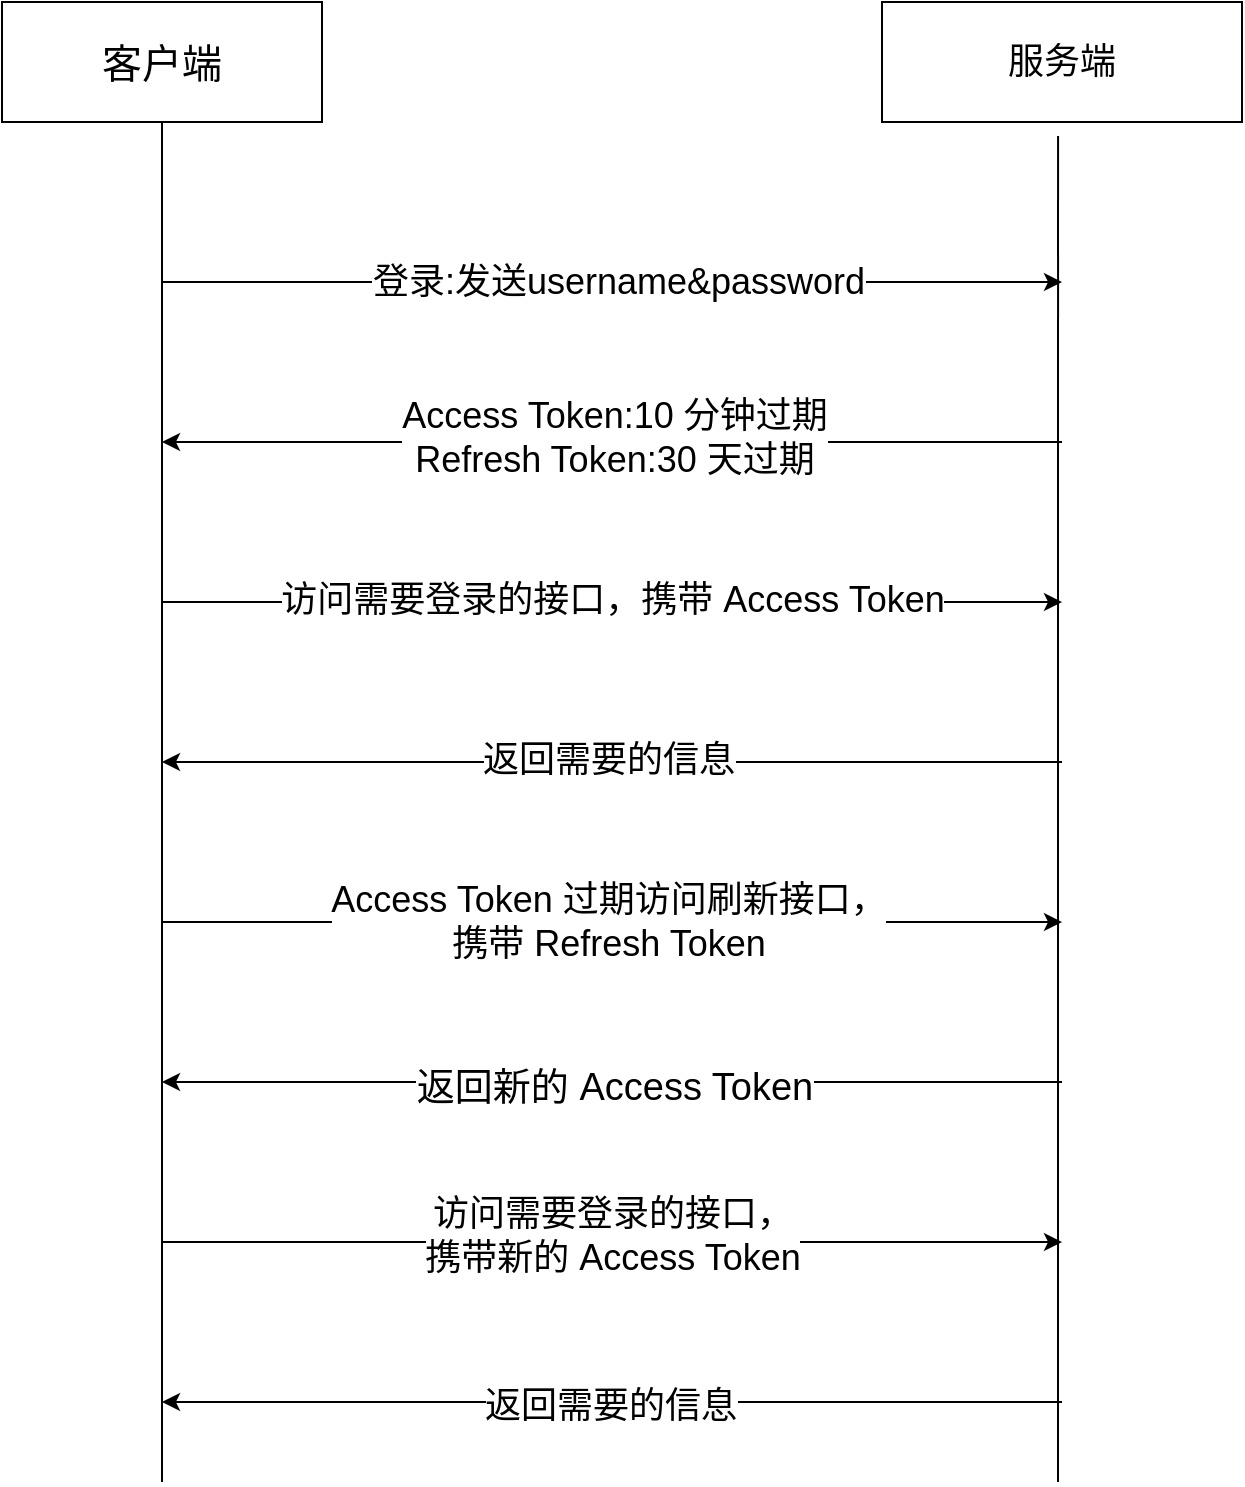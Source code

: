 <mxfile version="24.6.3" type="github">
  <diagram name="Page-1" id="fLih3hWBr7BtkFbt2Pia">
    <mxGraphModel dx="2074" dy="1098" grid="1" gridSize="10" guides="1" tooltips="1" connect="1" arrows="1" fold="1" page="1" pageScale="1" pageWidth="827" pageHeight="1169" math="0" shadow="0">
      <root>
        <mxCell id="0" />
        <mxCell id="1" parent="0" />
        <mxCell id="mQ9w4U94Cl6M7EUivwOg-1" value="&lt;font style=&quot;font-size: 20px;&quot;&gt;客户端&lt;/font&gt;" style="rounded=0;whiteSpace=wrap;html=1;" vertex="1" parent="1">
          <mxGeometry x="60" y="260" width="160" height="60" as="geometry" />
        </mxCell>
        <mxCell id="mQ9w4U94Cl6M7EUivwOg-2" value="&lt;font style=&quot;font-size: 18px;&quot;&gt;服务端&lt;/font&gt;" style="rounded=0;whiteSpace=wrap;html=1;" vertex="1" parent="1">
          <mxGeometry x="500" y="260" width="180" height="60" as="geometry" />
        </mxCell>
        <mxCell id="mQ9w4U94Cl6M7EUivwOg-3" value="" style="endArrow=none;html=1;rounded=0;entryX=0.5;entryY=1;entryDx=0;entryDy=0;" edge="1" parent="1" target="mQ9w4U94Cl6M7EUivwOg-1">
          <mxGeometry width="50" height="50" relative="1" as="geometry">
            <mxPoint x="140" y="1000" as="sourcePoint" />
            <mxPoint x="140" y="330" as="targetPoint" />
          </mxGeometry>
        </mxCell>
        <mxCell id="mQ9w4U94Cl6M7EUivwOg-4" value="" style="endArrow=none;html=1;rounded=0;entryX=0.489;entryY=1.117;entryDx=0;entryDy=0;entryPerimeter=0;" edge="1" parent="1" target="mQ9w4U94Cl6M7EUivwOg-2">
          <mxGeometry width="50" height="50" relative="1" as="geometry">
            <mxPoint x="588" y="1000" as="sourcePoint" />
            <mxPoint x="150" y="330" as="targetPoint" />
          </mxGeometry>
        </mxCell>
        <mxCell id="mQ9w4U94Cl6M7EUivwOg-5" value="" style="endArrow=classic;html=1;rounded=0;" edge="1" parent="1">
          <mxGeometry width="50" height="50" relative="1" as="geometry">
            <mxPoint x="140" y="400" as="sourcePoint" />
            <mxPoint x="590" y="400" as="targetPoint" />
          </mxGeometry>
        </mxCell>
        <mxCell id="mQ9w4U94Cl6M7EUivwOg-13" value="&lt;font style=&quot;font-size: 18px;&quot;&gt;登录:发送username&amp;amp;password&lt;/font&gt;" style="edgeLabel;html=1;align=center;verticalAlign=middle;resizable=0;points=[];" vertex="1" connectable="0" parent="mQ9w4U94Cl6M7EUivwOg-5">
          <mxGeometry x="0.013" relative="1" as="geometry">
            <mxPoint as="offset" />
          </mxGeometry>
        </mxCell>
        <mxCell id="mQ9w4U94Cl6M7EUivwOg-6" value="" style="endArrow=classic;html=1;rounded=0;" edge="1" parent="1">
          <mxGeometry width="50" height="50" relative="1" as="geometry">
            <mxPoint x="590" y="480" as="sourcePoint" />
            <mxPoint x="140" y="480" as="targetPoint" />
          </mxGeometry>
        </mxCell>
        <mxCell id="mQ9w4U94Cl6M7EUivwOg-14" value="&lt;font style=&quot;font-size: 18px;&quot;&gt;Access Token:10 分钟过期&lt;/font&gt;&lt;div style=&quot;font-size: 18px;&quot;&gt;&lt;font style=&quot;font-size: 18px;&quot;&gt;Refresh Token:30 天过期&lt;/font&gt;&lt;/div&gt;" style="edgeLabel;html=1;align=center;verticalAlign=middle;resizable=0;points=[];" vertex="1" connectable="0" parent="mQ9w4U94Cl6M7EUivwOg-6">
          <mxGeometry x="-0.004" y="-2" relative="1" as="geometry">
            <mxPoint as="offset" />
          </mxGeometry>
        </mxCell>
        <mxCell id="mQ9w4U94Cl6M7EUivwOg-7" value="" style="endArrow=classic;html=1;rounded=0;" edge="1" parent="1">
          <mxGeometry width="50" height="50" relative="1" as="geometry">
            <mxPoint x="140" y="560" as="sourcePoint" />
            <mxPoint x="590" y="560" as="targetPoint" />
          </mxGeometry>
        </mxCell>
        <mxCell id="mQ9w4U94Cl6M7EUivwOg-15" value="&lt;font style=&quot;font-size: 18px;&quot;&gt;访问需要登录的接口，携带 Access Token&lt;/font&gt;" style="edgeLabel;html=1;align=center;verticalAlign=middle;resizable=0;points=[];" vertex="1" connectable="0" parent="mQ9w4U94Cl6M7EUivwOg-7">
          <mxGeometry y="1" relative="1" as="geometry">
            <mxPoint as="offset" />
          </mxGeometry>
        </mxCell>
        <mxCell id="mQ9w4U94Cl6M7EUivwOg-8" value="" style="endArrow=classic;html=1;rounded=0;" edge="1" parent="1">
          <mxGeometry width="50" height="50" relative="1" as="geometry">
            <mxPoint x="590" y="640" as="sourcePoint" />
            <mxPoint x="140" y="640" as="targetPoint" />
          </mxGeometry>
        </mxCell>
        <mxCell id="mQ9w4U94Cl6M7EUivwOg-18" value="&lt;font style=&quot;font-size: 18px;&quot;&gt;返回需要的信息&lt;/font&gt;" style="edgeLabel;html=1;align=center;verticalAlign=middle;resizable=0;points=[];" vertex="1" connectable="0" parent="mQ9w4U94Cl6M7EUivwOg-8">
          <mxGeometry x="0.009" y="-1" relative="1" as="geometry">
            <mxPoint as="offset" />
          </mxGeometry>
        </mxCell>
        <mxCell id="mQ9w4U94Cl6M7EUivwOg-9" value="" style="endArrow=classic;html=1;rounded=0;" edge="1" parent="1">
          <mxGeometry width="50" height="50" relative="1" as="geometry">
            <mxPoint x="140" y="720" as="sourcePoint" />
            <mxPoint x="590" y="720" as="targetPoint" />
          </mxGeometry>
        </mxCell>
        <mxCell id="mQ9w4U94Cl6M7EUivwOg-19" value="&lt;font style=&quot;font-size: 18px;&quot;&gt;Access Token 过期访问刷新接口，&lt;/font&gt;&lt;div&gt;&lt;font style=&quot;font-size: 18px;&quot;&gt;携带 Refresh Token&lt;/font&gt;&lt;/div&gt;" style="edgeLabel;html=1;align=center;verticalAlign=middle;resizable=0;points=[];" vertex="1" connectable="0" parent="mQ9w4U94Cl6M7EUivwOg-9">
          <mxGeometry x="-0.009" relative="1" as="geometry">
            <mxPoint as="offset" />
          </mxGeometry>
        </mxCell>
        <mxCell id="mQ9w4U94Cl6M7EUivwOg-10" value="" style="endArrow=classic;html=1;rounded=0;" edge="1" parent="1">
          <mxGeometry width="50" height="50" relative="1" as="geometry">
            <mxPoint x="140" y="880" as="sourcePoint" />
            <mxPoint x="590" y="880" as="targetPoint" />
          </mxGeometry>
        </mxCell>
        <mxCell id="mQ9w4U94Cl6M7EUivwOg-21" value="&lt;font style=&quot;font-size: 18px;&quot;&gt;访问需要登录的接口，&lt;/font&gt;&lt;div&gt;&lt;font style=&quot;font-size: 18px;&quot;&gt;携带新的 Access Token&lt;/font&gt;&lt;/div&gt;" style="edgeLabel;html=1;align=center;verticalAlign=middle;resizable=0;points=[];" vertex="1" connectable="0" parent="mQ9w4U94Cl6M7EUivwOg-10">
          <mxGeometry y="3" relative="1" as="geometry">
            <mxPoint as="offset" />
          </mxGeometry>
        </mxCell>
        <mxCell id="mQ9w4U94Cl6M7EUivwOg-11" value="" style="endArrow=classic;html=1;rounded=0;" edge="1" parent="1">
          <mxGeometry width="50" height="50" relative="1" as="geometry">
            <mxPoint x="590" y="800" as="sourcePoint" />
            <mxPoint x="140" y="800" as="targetPoint" />
          </mxGeometry>
        </mxCell>
        <mxCell id="mQ9w4U94Cl6M7EUivwOg-20" value="&lt;font style=&quot;font-size: 19px;&quot;&gt;&lt;font style=&quot;font-size: 19px;&quot;&gt;返回新的 Access Toke&lt;/font&gt;n&lt;/font&gt;" style="edgeLabel;html=1;align=center;verticalAlign=middle;resizable=0;points=[];" vertex="1" connectable="0" parent="mQ9w4U94Cl6M7EUivwOg-11">
          <mxGeometry x="-0.004" y="3" relative="1" as="geometry">
            <mxPoint as="offset" />
          </mxGeometry>
        </mxCell>
        <mxCell id="mQ9w4U94Cl6M7EUivwOg-12" value="" style="endArrow=classic;html=1;rounded=0;" edge="1" parent="1">
          <mxGeometry width="50" height="50" relative="1" as="geometry">
            <mxPoint x="590" y="960" as="sourcePoint" />
            <mxPoint x="140" y="960" as="targetPoint" />
          </mxGeometry>
        </mxCell>
        <mxCell id="mQ9w4U94Cl6M7EUivwOg-22" value="&lt;font style=&quot;font-size: 18px;&quot;&gt;返回需要的信息&lt;/font&gt;" style="edgeLabel;html=1;align=center;verticalAlign=middle;resizable=0;points=[];" vertex="1" connectable="0" parent="mQ9w4U94Cl6M7EUivwOg-12">
          <mxGeometry x="0.004" y="2" relative="1" as="geometry">
            <mxPoint as="offset" />
          </mxGeometry>
        </mxCell>
      </root>
    </mxGraphModel>
  </diagram>
</mxfile>
